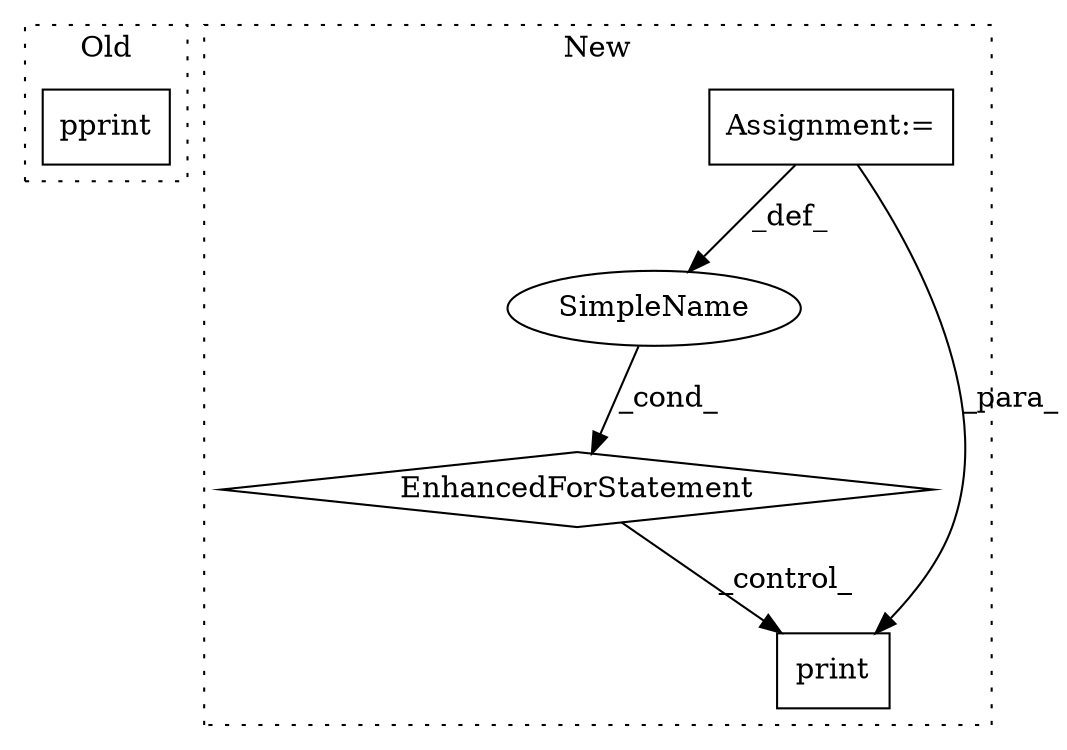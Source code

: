 digraph G {
subgraph cluster0 {
1 [label="pprint" a="32" s="11405,11422" l="7,1" shape="box"];
label = "Old";
style="dotted";
}
subgraph cluster1 {
2 [label="EnhancedForStatement" a="70" s="11327,11418" l="61,2" shape="diamond"];
3 [label="SimpleName" a="42" s="11404" l="1" shape="ellipse"];
4 [label="print" a="32" s="11579,11733" l="6,2" shape="box"];
5 [label="Assignment:=" a="7" s="9561" l="1" shape="box"];
label = "New";
style="dotted";
}
2 -> 4 [label="_control_"];
3 -> 2 [label="_cond_"];
5 -> 3 [label="_def_"];
5 -> 4 [label="_para_"];
}